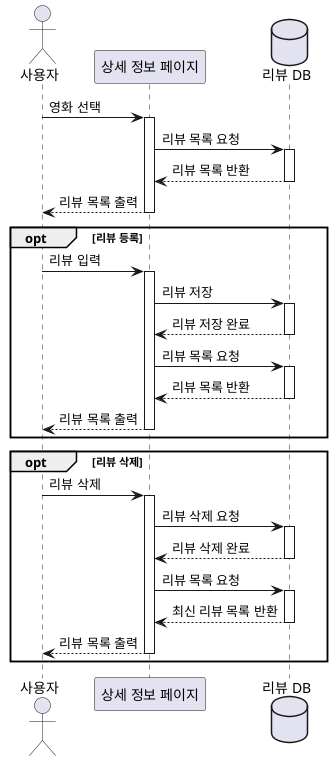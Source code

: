 @startuml

actor "사용자" as user
participant "상세 정보 페이지" as detailPage
database "리뷰 DB" as db

user -> detailPage : 영화 선택
activate detailPage
detailPage -> db : 리뷰 목록 요청
activate db
db --> detailPage : 리뷰 목록 반환
deactivate db
detailPage --> user : 리뷰 목록 출력
deactivate detailPage

opt 리뷰 등록
user -> detailPage : 리뷰 입력
activate detailPage
detailPage -> db : 리뷰 저장
activate db
db --> detailPage : 리뷰 저장 완료
deactivate db
detailPage -> db : 리뷰 목록 요청
activate db
db --> detailPage : 리뷰 목록 반환
deactivate db
detailPage --> user : 리뷰 목록 출력
deactivate detailPage
end

opt 리뷰 삭제
user -> detailPage : 리뷰 삭제
activate detailPage
detailPage -> db : 리뷰 삭제 요청
activate db
db --> detailPage : 리뷰 삭제 완료
deactivate db
detailPage -> db : 리뷰 목록 요청
activate db
db --> detailPage : 최신 리뷰 목록 반환
deactivate db
detailPage --> user : 리뷰 목록 출력
deactivate detailPage
end

@enduml

